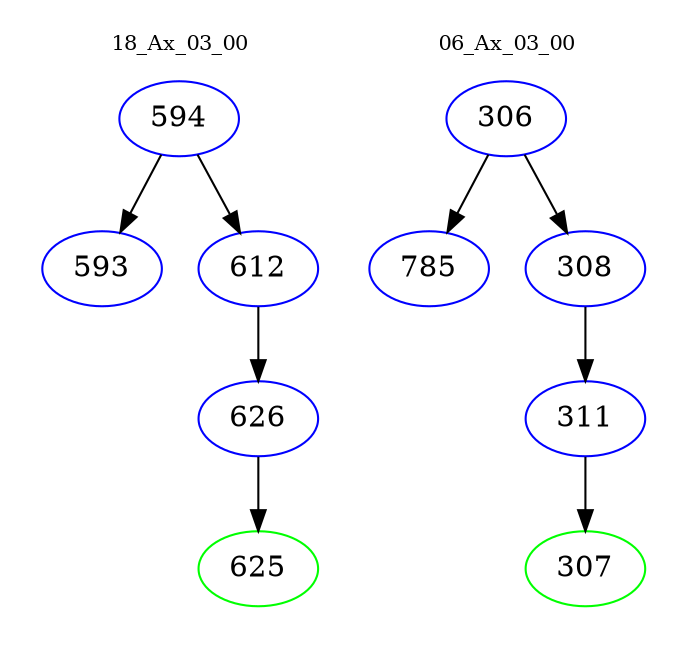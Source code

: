 digraph{
subgraph cluster_0 {
color = white
label = "18_Ax_03_00";
fontsize=10;
T0_594 [label="594", color="blue"]
T0_594 -> T0_593 [color="black"]
T0_593 [label="593", color="blue"]
T0_594 -> T0_612 [color="black"]
T0_612 [label="612", color="blue"]
T0_612 -> T0_626 [color="black"]
T0_626 [label="626", color="blue"]
T0_626 -> T0_625 [color="black"]
T0_625 [label="625", color="green"]
}
subgraph cluster_1 {
color = white
label = "06_Ax_03_00";
fontsize=10;
T1_306 [label="306", color="blue"]
T1_306 -> T1_785 [color="black"]
T1_785 [label="785", color="blue"]
T1_306 -> T1_308 [color="black"]
T1_308 [label="308", color="blue"]
T1_308 -> T1_311 [color="black"]
T1_311 [label="311", color="blue"]
T1_311 -> T1_307 [color="black"]
T1_307 [label="307", color="green"]
}
}
